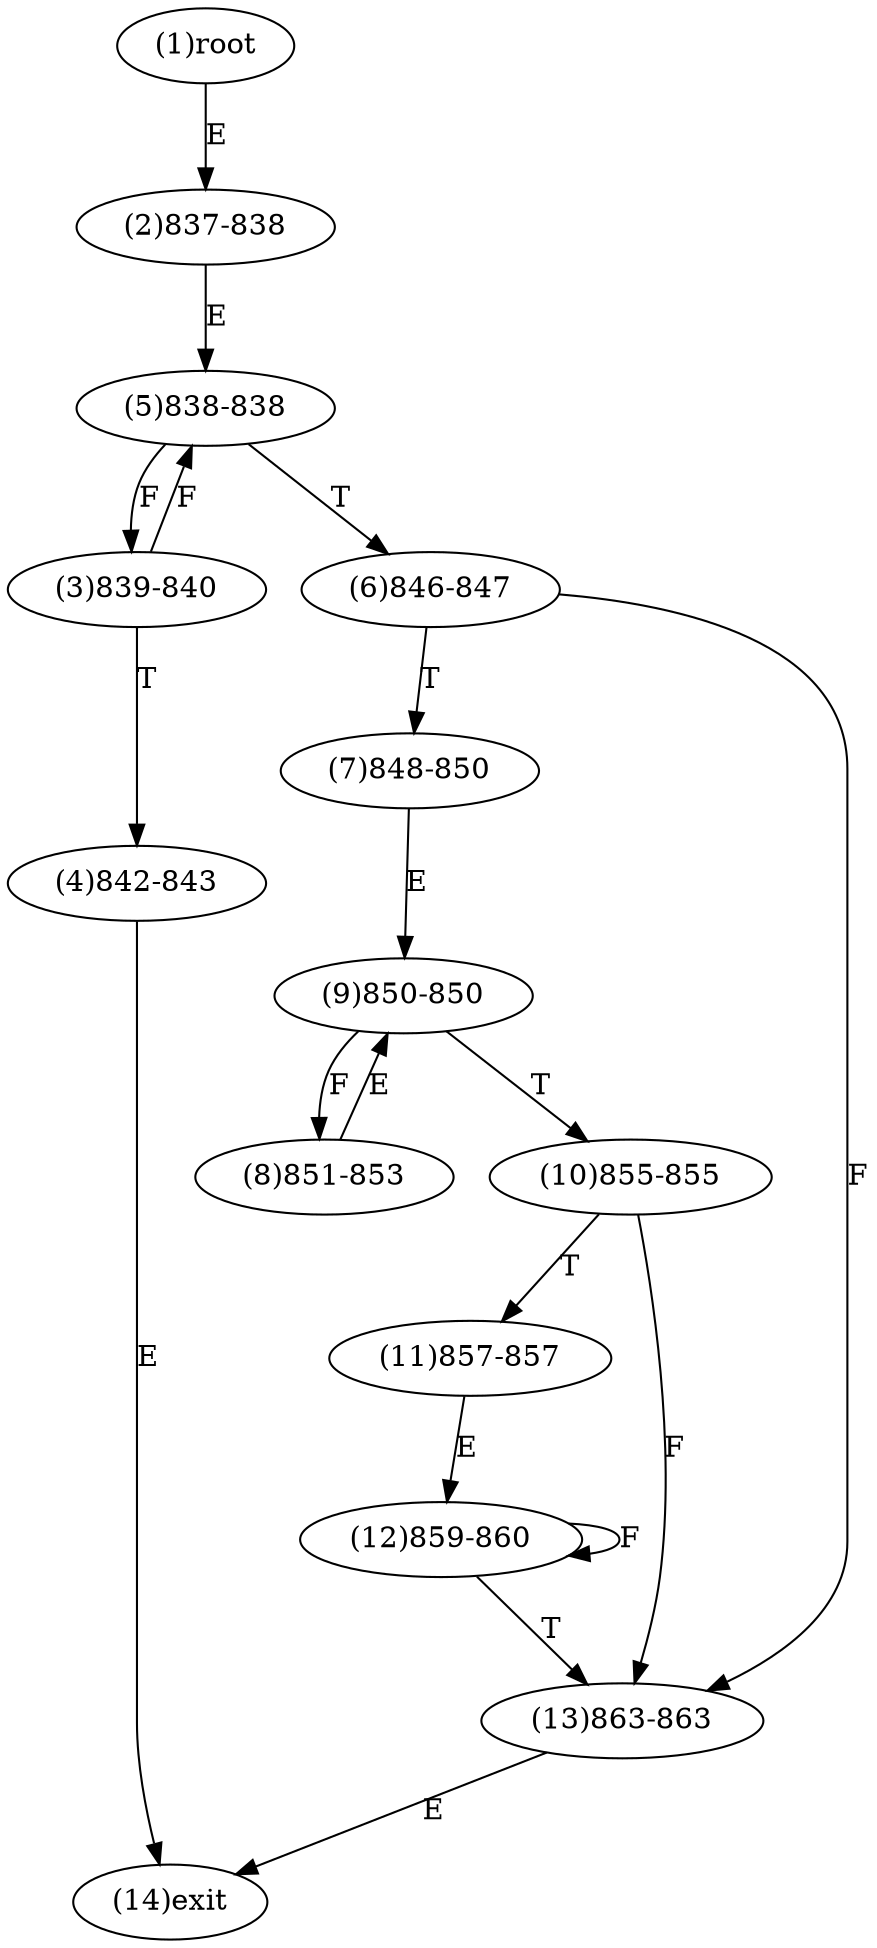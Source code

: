 digraph "" { 
1[ label="(1)root"];
2[ label="(2)837-838"];
3[ label="(3)839-840"];
4[ label="(4)842-843"];
5[ label="(5)838-838"];
6[ label="(6)846-847"];
7[ label="(7)848-850"];
8[ label="(8)851-853"];
9[ label="(9)850-850"];
10[ label="(10)855-855"];
11[ label="(11)857-857"];
12[ label="(12)859-860"];
13[ label="(13)863-863"];
14[ label="(14)exit"];
1->2[ label="E"];
2->5[ label="E"];
3->5[ label="F"];
3->4[ label="T"];
4->14[ label="E"];
5->3[ label="F"];
5->6[ label="T"];
6->13[ label="F"];
6->7[ label="T"];
7->9[ label="E"];
8->9[ label="E"];
9->8[ label="F"];
9->10[ label="T"];
10->13[ label="F"];
10->11[ label="T"];
11->12[ label="E"];
12->12[ label="F"];
12->13[ label="T"];
13->14[ label="E"];
}